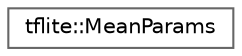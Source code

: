 digraph "Graphical Class Hierarchy"
{
 // LATEX_PDF_SIZE
  bgcolor="transparent";
  edge [fontname=Helvetica,fontsize=10,labelfontname=Helvetica,labelfontsize=10];
  node [fontname=Helvetica,fontsize=10,shape=box,height=0.2,width=0.4];
  rankdir="LR";
  Node0 [id="Node000000",label="tflite::MeanParams",height=0.2,width=0.4,color="grey40", fillcolor="white", style="filled",URL="$structtflite_1_1_mean_params.html",tooltip=" "];
}
